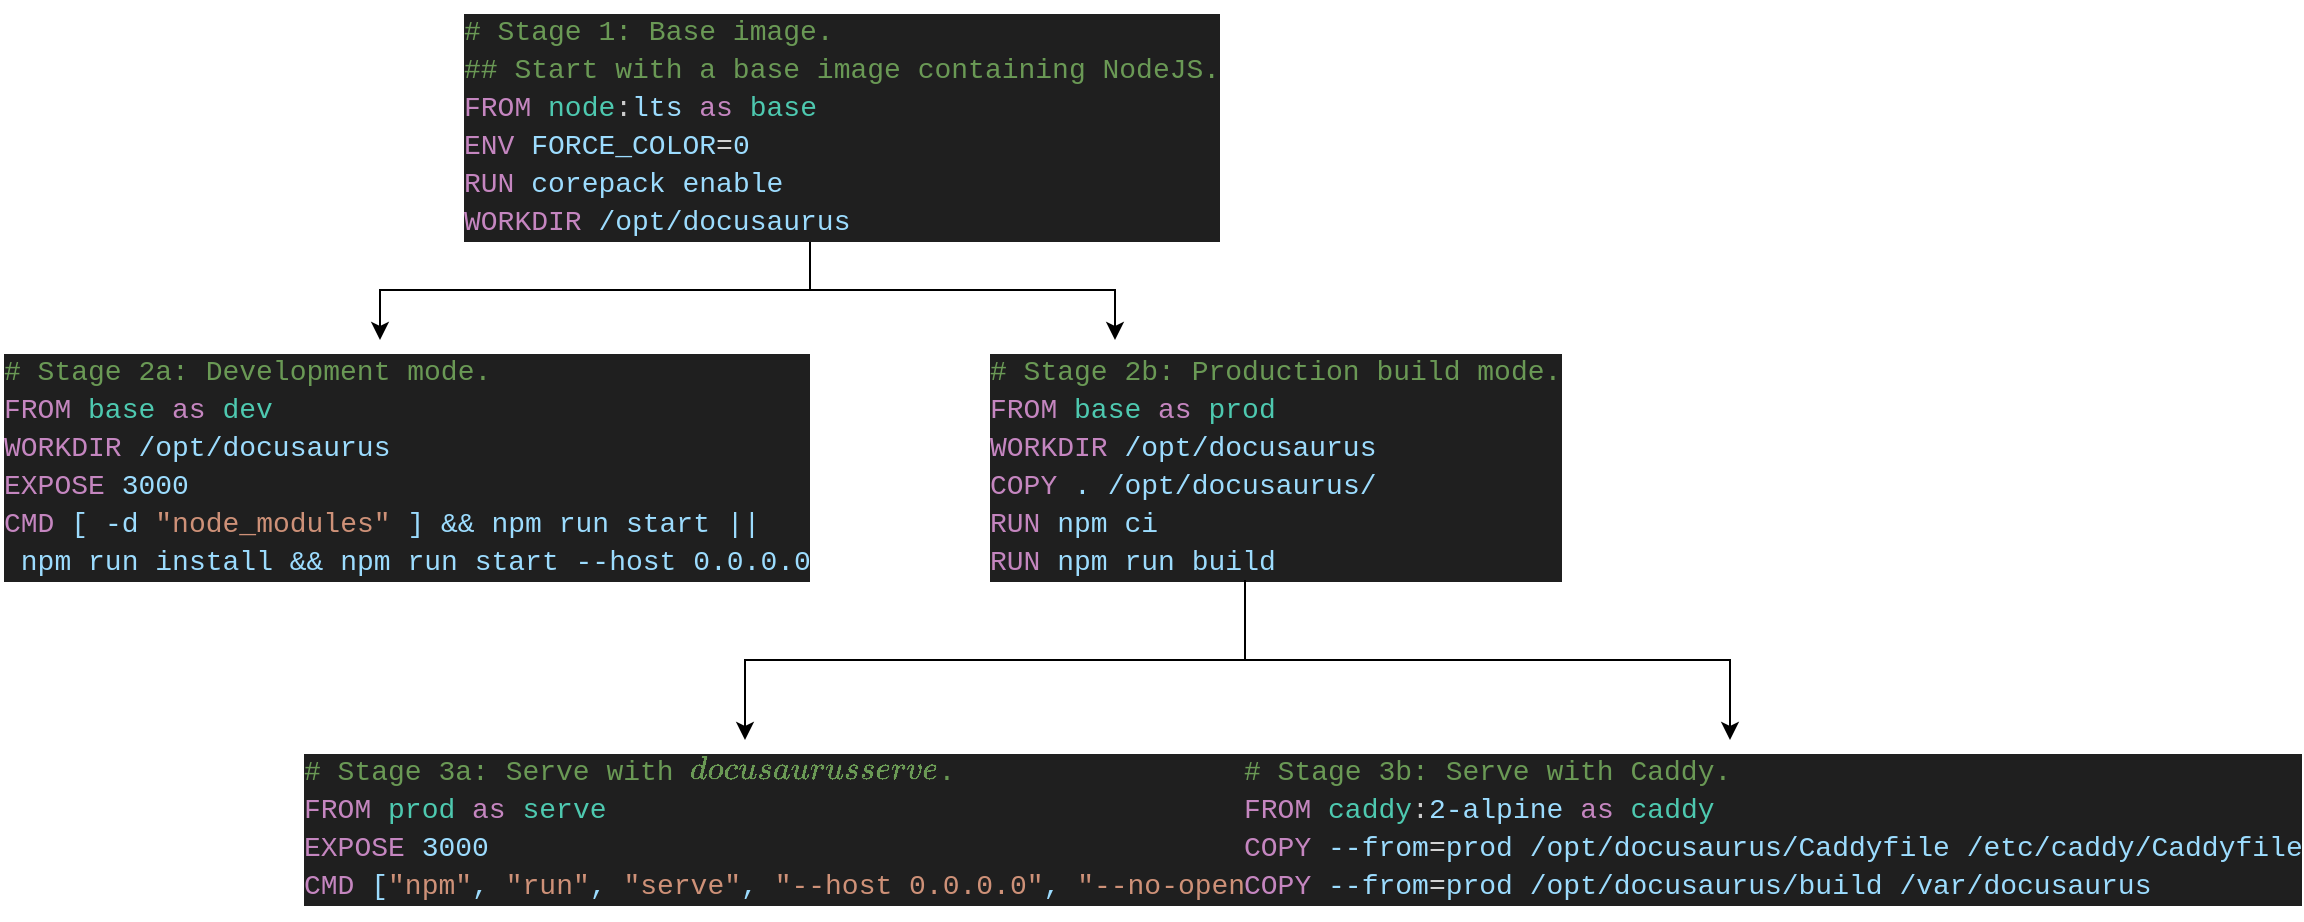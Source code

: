 <mxfile version="24.2.2" type="github">
  <diagram name="Page-1" id="RgdTlk_ICGjNHYzP6Q6V">
    <mxGraphModel dx="1434" dy="738" grid="1" gridSize="10" guides="1" tooltips="1" connect="1" arrows="1" fold="1" page="1" pageScale="1" pageWidth="850" pageHeight="1100" math="0" shadow="0">
      <root>
        <mxCell id="0" />
        <mxCell id="1" parent="0" />
        <mxCell id="yS0ZaNyqpR3KcmXoB_9V-5" style="edgeStyle=orthogonalEdgeStyle;rounded=0;orthogonalLoop=1;jettySize=auto;html=1;exitX=0.5;exitY=1;exitDx=0;exitDy=0;entryX=0.25;entryY=0;entryDx=0;entryDy=0;" parent="1" source="yS0ZaNyqpR3KcmXoB_9V-2" target="yS0ZaNyqpR3KcmXoB_9V-4" edge="1">
          <mxGeometry relative="1" as="geometry" />
        </mxCell>
        <mxCell id="yS0ZaNyqpR3KcmXoB_9V-6" style="edgeStyle=orthogonalEdgeStyle;rounded=0;orthogonalLoop=1;jettySize=auto;html=1;exitX=0.5;exitY=1;exitDx=0;exitDy=0;entryX=0.5;entryY=0;entryDx=0;entryDy=0;" parent="1" source="yS0ZaNyqpR3KcmXoB_9V-2" target="yS0ZaNyqpR3KcmXoB_9V-3" edge="1">
          <mxGeometry relative="1" as="geometry" />
        </mxCell>
        <mxCell id="yS0ZaNyqpR3KcmXoB_9V-2" value="&lt;div style=&quot;color: #cccccc;background-color: #1f1f1f;font-family: Consolas, &#39;Courier New&#39;, monospace;font-weight: normal;font-size: 14px;line-height: 19px;white-space: pre;&quot;&gt;&lt;div&gt;&lt;span style=&quot;color: #6a9955;&quot;&gt;# Stage 1: Base image.&lt;/span&gt;&lt;/div&gt;&lt;div&gt;&lt;span style=&quot;color: #6a9955;&quot;&gt;## Start with a base image containing NodeJS.&lt;/span&gt;&lt;/div&gt;&lt;div&gt;&lt;span style=&quot;color: #c586c0;&quot;&gt;FROM&lt;/span&gt;&lt;span style=&quot;color: #cccccc;&quot;&gt; &lt;/span&gt;&lt;span style=&quot;color: #4ec9b0;&quot;&gt;node&lt;/span&gt;&lt;span style=&quot;color: #cccccc;&quot;&gt;:&lt;/span&gt;&lt;span style=&quot;color: #9cdcfe;&quot;&gt;lts&lt;/span&gt;&lt;span style=&quot;color: #cccccc;&quot;&gt; &lt;/span&gt;&lt;span style=&quot;color: #c586c0;&quot;&gt;as&lt;/span&gt;&lt;span style=&quot;color: #cccccc;&quot;&gt; &lt;/span&gt;&lt;span style=&quot;color: #4ec9b0;&quot;&gt;base&lt;/span&gt;&lt;/div&gt;&lt;div&gt;&lt;span style=&quot;color: #c586c0;&quot;&gt;ENV&lt;/span&gt;&lt;span style=&quot;color: #cccccc;&quot;&gt; &lt;/span&gt;&lt;span style=&quot;color: #9cdcfe;&quot;&gt;FORCE_COLOR&lt;/span&gt;&lt;span style=&quot;color: #d4d4d4;&quot;&gt;=&lt;/span&gt;&lt;span style=&quot;color: #9cdcfe;&quot;&gt;0&lt;/span&gt;&lt;/div&gt;&lt;div&gt;&lt;span style=&quot;color: #c586c0;&quot;&gt;RUN&lt;/span&gt;&lt;span style=&quot;color: #cccccc;&quot;&gt; &lt;/span&gt;&lt;span style=&quot;color: #9cdcfe;&quot;&gt;corepack&lt;/span&gt;&lt;span style=&quot;color: #cccccc;&quot;&gt; &lt;/span&gt;&lt;span style=&quot;color: #9cdcfe;&quot;&gt;enable&lt;/span&gt;&lt;/div&gt;&lt;div&gt;&lt;span style=&quot;color: #c586c0;&quot;&gt;WORKDIR&lt;/span&gt;&lt;span style=&quot;color: #cccccc;&quot;&gt; &lt;/span&gt;&lt;span style=&quot;color: #9cdcfe;&quot;&gt;/opt/docusaurus&lt;/span&gt;&lt;/div&gt;&lt;/div&gt;" style="text;whiteSpace=wrap;html=1;" parent="1" vertex="1">
          <mxGeometry x="250" y="110" width="350" height="120" as="geometry" />
        </mxCell>
        <mxCell id="yS0ZaNyqpR3KcmXoB_9V-3" value="&lt;div style=&quot;color: #cccccc;background-color: #1f1f1f;font-family: Consolas, &#39;Courier New&#39;, monospace;font-weight: normal;font-size: 14px;line-height: 19px;white-space: pre;&quot;&gt;&lt;div&gt;&lt;span style=&quot;color: #6a9955;&quot;&gt;# Stage 2a: Development mode.&lt;/span&gt;&lt;/div&gt;&lt;div&gt;&lt;span style=&quot;color: #c586c0;&quot;&gt;FROM&lt;/span&gt;&lt;span style=&quot;color: #cccccc;&quot;&gt; &lt;/span&gt;&lt;span style=&quot;color: #4ec9b0;&quot;&gt;base&lt;/span&gt;&lt;span style=&quot;color: #cccccc;&quot;&gt; &lt;/span&gt;&lt;span style=&quot;color: #c586c0;&quot;&gt;as&lt;/span&gt;&lt;span style=&quot;color: #cccccc;&quot;&gt; &lt;/span&gt;&lt;span style=&quot;color: #4ec9b0;&quot;&gt;dev&lt;/span&gt;&lt;/div&gt;&lt;div&gt;&lt;span style=&quot;color: #c586c0;&quot;&gt;WORKDIR&lt;/span&gt;&lt;span style=&quot;color: #cccccc;&quot;&gt; &lt;/span&gt;&lt;span style=&quot;color: #9cdcfe;&quot;&gt;/opt/docusaurus&lt;/span&gt;&lt;/div&gt;&lt;div&gt;&lt;span style=&quot;color: rgb(197, 134, 192);&quot;&gt;EXPOSE&lt;/span&gt; &lt;span style=&quot;color: rgb(156, 220, 254);&quot;&gt;3000&lt;/span&gt;&lt;br&gt;&lt;/div&gt;&lt;div&gt;&lt;span style=&quot;color: rgb(197, 134, 192);&quot;&gt;CMD&lt;/span&gt; &lt;span style=&quot;color: rgb(156, 220, 254);&quot;&gt;[&lt;/span&gt; &lt;span style=&quot;color: rgb(156, 220, 254);&quot;&gt;-d&lt;/span&gt; &lt;span style=&quot;color: rgb(206, 145, 120);&quot;&gt;&quot;node_modules&quot;&lt;/span&gt; &lt;span style=&quot;color: rgb(156, 220, 254);&quot;&gt;]&lt;/span&gt; &lt;span style=&quot;color: rgb(156, 220, 254);&quot;&gt;&amp;amp;&amp;amp;&lt;/span&gt; &lt;span style=&quot;color: rgb(156, 220, 254);&quot;&gt;npm&lt;/span&gt; &lt;span style=&quot;color: rgb(156, 220, 254);&quot;&gt;run&lt;/span&gt; &lt;span style=&quot;color: rgb(156, 220, 254);&quot;&gt;start&lt;/span&gt; &lt;span style=&quot;color: rgb(156, 220, 254);&quot;&gt;||&lt;/span&gt;&lt;br&gt;&lt;/div&gt;&lt;div&gt;&lt;span style=&quot;color: #cccccc;&quot;&gt; &lt;/span&gt;&lt;span style=&quot;color: #9cdcfe;&quot;&gt;npm&lt;/span&gt;&lt;span style=&quot;color: #cccccc;&quot;&gt; &lt;/span&gt;&lt;span style=&quot;color: #9cdcfe;&quot;&gt;run&lt;/span&gt;&lt;span style=&quot;color: #cccccc;&quot;&gt; &lt;/span&gt;&lt;span style=&quot;color: #9cdcfe;&quot;&gt;install&lt;/span&gt;&lt;span style=&quot;color: #cccccc;&quot;&gt; &lt;/span&gt;&lt;span style=&quot;color: #9cdcfe;&quot;&gt;&amp;amp;&amp;amp;&lt;/span&gt;&lt;span style=&quot;color: #cccccc;&quot;&gt; &lt;/span&gt;&lt;span style=&quot;color: #9cdcfe;&quot;&gt;npm&lt;/span&gt;&lt;span style=&quot;color: #cccccc;&quot;&gt; &lt;/span&gt;&lt;span style=&quot;color: #9cdcfe;&quot;&gt;run&lt;/span&gt;&lt;span style=&quot;color: #cccccc;&quot;&gt; &lt;/span&gt;&lt;span style=&quot;color: #9cdcfe;&quot;&gt;start&lt;/span&gt;&lt;span style=&quot;color: #cccccc;&quot;&gt; &lt;/span&gt;&lt;span style=&quot;color: #9cdcfe;&quot;&gt;--host&lt;/span&gt;&lt;span style=&quot;color: #cccccc;&quot;&gt; &lt;/span&gt;&lt;span style=&quot;color: #9cdcfe;&quot;&gt;0.0.0.0&lt;/span&gt;&lt;/div&gt;&lt;/div&gt;" style="text;whiteSpace=wrap;html=1;" parent="1" vertex="1">
          <mxGeometry x="20" y="280" width="380" height="120" as="geometry" />
        </mxCell>
        <mxCell id="yS0ZaNyqpR3KcmXoB_9V-10" style="edgeStyle=orthogonalEdgeStyle;rounded=0;orthogonalLoop=1;jettySize=auto;html=1;exitX=0.5;exitY=1;exitDx=0;exitDy=0;" parent="1" source="yS0ZaNyqpR3KcmXoB_9V-4" target="yS0ZaNyqpR3KcmXoB_9V-8" edge="1">
          <mxGeometry relative="1" as="geometry" />
        </mxCell>
        <mxCell id="yS0ZaNyqpR3KcmXoB_9V-4" value="&lt;div style=&quot;color: #cccccc;background-color: #1f1f1f;font-family: Consolas, &#39;Courier New&#39;, monospace;font-weight: normal;font-size: 14px;line-height: 19px;white-space: pre;&quot;&gt;&lt;div&gt;&lt;span style=&quot;color: #6a9955;&quot;&gt;# Stage 2b: Production build mode.&lt;/span&gt;&lt;/div&gt;&lt;div&gt;&lt;span style=&quot;color: #c586c0;&quot;&gt;FROM&lt;/span&gt;&lt;span style=&quot;color: #cccccc;&quot;&gt; &lt;/span&gt;&lt;span style=&quot;color: #4ec9b0;&quot;&gt;base&lt;/span&gt;&lt;span style=&quot;color: #cccccc;&quot;&gt; &lt;/span&gt;&lt;span style=&quot;color: #c586c0;&quot;&gt;as&lt;/span&gt;&lt;span style=&quot;color: #cccccc;&quot;&gt; &lt;/span&gt;&lt;span style=&quot;color: #4ec9b0;&quot;&gt;prod&lt;/span&gt;&lt;/div&gt;&lt;div&gt;&lt;span style=&quot;color: #c586c0;&quot;&gt;WORKDIR&lt;/span&gt;&lt;span style=&quot;color: #cccccc;&quot;&gt; &lt;/span&gt;&lt;span style=&quot;color: #9cdcfe;&quot;&gt;/opt/docusaurus&lt;/span&gt;&lt;/div&gt;&lt;div&gt;&lt;span style=&quot;color: #c586c0;&quot;&gt;COPY&lt;/span&gt;&lt;span style=&quot;color: #cccccc;&quot;&gt; &lt;/span&gt;&lt;span style=&quot;color: #9cdcfe;&quot;&gt;.&lt;/span&gt;&lt;span style=&quot;color: #cccccc;&quot;&gt; &lt;/span&gt;&lt;span style=&quot;color: #9cdcfe;&quot;&gt;/opt/docusaurus/&lt;/span&gt;&lt;/div&gt;&lt;div&gt;&lt;span style=&quot;color: #c586c0;&quot;&gt;RUN&lt;/span&gt;&lt;span style=&quot;color: #cccccc;&quot;&gt; &lt;/span&gt;&lt;span style=&quot;color: #9cdcfe;&quot;&gt;npm&lt;/span&gt;&lt;span style=&quot;color: #cccccc;&quot;&gt; &lt;/span&gt;&lt;span style=&quot;color: #9cdcfe;&quot;&gt;ci&lt;/span&gt;&lt;/div&gt;&lt;div&gt;&lt;span style=&quot;color: #c586c0;&quot;&gt;RUN&lt;/span&gt;&lt;span style=&quot;color: #cccccc;&quot;&gt; &lt;/span&gt;&lt;span style=&quot;color: #9cdcfe;&quot;&gt;npm&lt;/span&gt;&lt;span style=&quot;color: #cccccc;&quot;&gt; &lt;/span&gt;&lt;span style=&quot;color: #9cdcfe;&quot;&gt;run&lt;/span&gt;&lt;span style=&quot;color: #cccccc;&quot;&gt; &lt;/span&gt;&lt;span style=&quot;color: #9cdcfe;&quot;&gt;build&lt;/span&gt;&lt;/div&gt;&lt;/div&gt;" style="text;whiteSpace=wrap;html=1;" parent="1" vertex="1">
          <mxGeometry x="512.5" y="280" width="260" height="120" as="geometry" />
        </mxCell>
        <mxCell id="yS0ZaNyqpR3KcmXoB_9V-7" value="&lt;div style=&quot;color: #cccccc;background-color: #1f1f1f;font-family: Consolas, &#39;Courier New&#39;, monospace;font-weight: normal;font-size: 14px;line-height: 19px;white-space: pre;&quot;&gt;&lt;div&gt;&lt;span style=&quot;color: #6a9955;&quot;&gt;# Stage 3a: Serve with `docusaurus serve`.&lt;/span&gt;&lt;/div&gt;&lt;div&gt;&lt;span style=&quot;color: #c586c0;&quot;&gt;FROM&lt;/span&gt;&lt;span style=&quot;color: #cccccc;&quot;&gt; &lt;/span&gt;&lt;span style=&quot;color: #4ec9b0;&quot;&gt;prod&lt;/span&gt;&lt;span style=&quot;color: #cccccc;&quot;&gt; &lt;/span&gt;&lt;span style=&quot;color: #c586c0;&quot;&gt;as&lt;/span&gt;&lt;span style=&quot;color: #cccccc;&quot;&gt; &lt;/span&gt;&lt;span style=&quot;color: #4ec9b0;&quot;&gt;serve&lt;/span&gt;&lt;/div&gt;&lt;div&gt;&lt;span style=&quot;color: #c586c0;&quot;&gt;EXPOSE&lt;/span&gt;&lt;span style=&quot;color: #cccccc;&quot;&gt; &lt;/span&gt;&lt;span style=&quot;color: #9cdcfe;&quot;&gt;3000&lt;/span&gt;&lt;/div&gt;&lt;div&gt;&lt;span style=&quot;color: rgb(197, 134, 192);&quot;&gt;CMD&lt;/span&gt; &lt;span style=&quot;color: rgb(156, 220, 254);&quot;&gt;[&lt;/span&gt;&lt;span style=&quot;color: rgb(206, 145, 120);&quot;&gt;&quot;npm&quot;&lt;/span&gt;&lt;span style=&quot;color: rgb(156, 220, 254);&quot;&gt;,&lt;/span&gt; &lt;span style=&quot;color: rgb(206, 145, 120);&quot;&gt;&quot;run&quot;&lt;/span&gt;&lt;span style=&quot;color: rgb(156, 220, 254);&quot;&gt;,&lt;/span&gt; &lt;span style=&quot;color: rgb(206, 145, 120);&quot;&gt;&quot;serve&quot;&lt;/span&gt;&lt;span style=&quot;color: rgb(156, 220, 254);&quot;&gt;,&lt;/span&gt; &lt;span style=&quot;color: rgb(206, 145, 120);&quot;&gt;&quot;--host&lt;/span&gt;&lt;span style=&quot;color: rgb(206, 145, 120);&quot;&gt; &lt;/span&gt;&lt;span style=&quot;color: rgb(206, 145, 120);&quot;&gt;0.0.0.0&quot;&lt;/span&gt;&lt;span style=&quot;color: rgb(156, 220, 254);&quot;&gt;,&lt;/span&gt; &lt;span style=&quot;color: rgb(206, 145, 120);&quot;&gt;&quot;--no-open&quot;&lt;/span&gt;&lt;span style=&quot;color: rgb(156, 220, 254);&quot;&gt;]&lt;/span&gt;&lt;br&gt;&lt;/div&gt;&lt;/div&gt;" style="text;whiteSpace=wrap;html=1;" parent="1" vertex="1">
          <mxGeometry x="170" y="480" width="445" height="80" as="geometry" />
        </mxCell>
        <mxCell id="yS0ZaNyqpR3KcmXoB_9V-8" value="&lt;div style=&quot;color: #cccccc;background-color: #1f1f1f;font-family: Consolas, &#39;Courier New&#39;, monospace;font-weight: normal;font-size: 14px;line-height: 19px;white-space: pre;&quot;&gt;&lt;div&gt;&lt;span style=&quot;color: #6a9955;&quot;&gt;# Stage 3b: Serve with Caddy.&lt;/span&gt;&lt;/div&gt;&lt;div&gt;&lt;span style=&quot;color: #c586c0;&quot;&gt;FROM&lt;/span&gt;&lt;span style=&quot;color: #cccccc;&quot;&gt; &lt;/span&gt;&lt;span style=&quot;color: #4ec9b0;&quot;&gt;caddy&lt;/span&gt;&lt;span style=&quot;color: #cccccc;&quot;&gt;:&lt;/span&gt;&lt;span style=&quot;color: #9cdcfe;&quot;&gt;2-alpine&lt;/span&gt;&lt;span style=&quot;color: #cccccc;&quot;&gt; &lt;/span&gt;&lt;span style=&quot;color: #c586c0;&quot;&gt;as&lt;/span&gt;&lt;span style=&quot;color: #cccccc;&quot;&gt; &lt;/span&gt;&lt;span style=&quot;color: #4ec9b0;&quot;&gt;caddy&lt;/span&gt;&lt;/div&gt;&lt;div&gt;&lt;span style=&quot;color: rgb(197, 134, 192);&quot;&gt;COPY&lt;/span&gt; &lt;span style=&quot;color: rgb(156, 220, 254);&quot;&gt;--from&lt;/span&gt;&lt;span style=&quot;color: rgb(212, 212, 212);&quot;&gt;=&lt;/span&gt;&lt;span style=&quot;color: rgb(156, 220, 254);&quot;&gt;prod&lt;/span&gt; &lt;span style=&quot;color: rgb(156, 220, 254);&quot;&gt;/opt/docusaurus/Caddyfile&lt;/span&gt; &lt;span style=&quot;color: rgb(156, 220, 254);&quot;&gt;/etc/caddy/Caddyfile&lt;/span&gt;&lt;/div&gt;&lt;div&gt;&lt;span style=&quot;color: #c586c0;&quot;&gt;COPY&lt;/span&gt;&lt;span style=&quot;color: #cccccc;&quot;&gt; &lt;/span&gt;&lt;span style=&quot;color: #9cdcfe;&quot;&gt;--from&lt;/span&gt;&lt;span style=&quot;color: #d4d4d4;&quot;&gt;=&lt;/span&gt;&lt;span style=&quot;color: #9cdcfe;&quot;&gt;prod&lt;/span&gt;&lt;span style=&quot;color: #cccccc;&quot;&gt; &lt;/span&gt;&lt;span style=&quot;color: #9cdcfe;&quot;&gt;/opt/docusaurus/build&lt;/span&gt;&lt;span style=&quot;color: #cccccc;&quot;&gt; &lt;/span&gt;&lt;span style=&quot;color: #9cdcfe;&quot;&gt;/var/docusaurus&lt;/span&gt;&lt;/div&gt;&lt;/div&gt;" style="text;whiteSpace=wrap;html=1;" parent="1" vertex="1">
          <mxGeometry x="640" y="480" width="490" height="90" as="geometry" />
        </mxCell>
        <mxCell id="yS0ZaNyqpR3KcmXoB_9V-9" style="edgeStyle=orthogonalEdgeStyle;rounded=0;orthogonalLoop=1;jettySize=auto;html=1;exitX=0.5;exitY=1;exitDx=0;exitDy=0;" parent="1" source="yS0ZaNyqpR3KcmXoB_9V-4" target="yS0ZaNyqpR3KcmXoB_9V-7" edge="1">
          <mxGeometry relative="1" as="geometry" />
        </mxCell>
      </root>
    </mxGraphModel>
  </diagram>
</mxfile>
